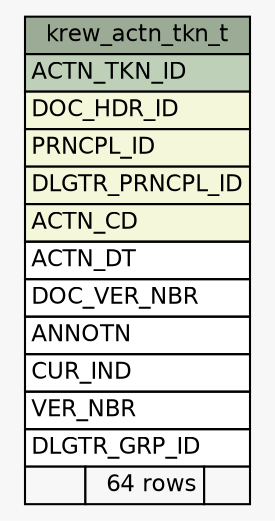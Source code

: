 // dot 2.28.0 on Mac OS X 10.7.2
// SchemaSpy rev 590
digraph "krew_actn_tkn_t" {
  graph [
    rankdir="RL"
    bgcolor="#f7f7f7"
    nodesep="0.18"
    ranksep="0.46"
    fontname="Helvetica"
    fontsize="11"
  ];
  node [
    fontname="Helvetica"
    fontsize="11"
    shape="plaintext"
  ];
  edge [
    arrowsize="0.8"
  ];
  "krew_actn_tkn_t" [
    label=<
    <TABLE BORDER="0" CELLBORDER="1" CELLSPACING="0" BGCOLOR="#ffffff">
      <TR><TD COLSPAN="3" BGCOLOR="#9bab96" ALIGN="CENTER">krew_actn_tkn_t</TD></TR>
      <TR><TD PORT="ACTN_TKN_ID" COLSPAN="3" BGCOLOR="#bed1b8" ALIGN="LEFT">ACTN_TKN_ID</TD></TR>
      <TR><TD PORT="DOC_HDR_ID" COLSPAN="3" BGCOLOR="#f4f7da" ALIGN="LEFT">DOC_HDR_ID</TD></TR>
      <TR><TD PORT="PRNCPL_ID" COLSPAN="3" BGCOLOR="#f4f7da" ALIGN="LEFT">PRNCPL_ID</TD></TR>
      <TR><TD PORT="DLGTR_PRNCPL_ID" COLSPAN="3" BGCOLOR="#f4f7da" ALIGN="LEFT">DLGTR_PRNCPL_ID</TD></TR>
      <TR><TD PORT="ACTN_CD" COLSPAN="3" BGCOLOR="#f4f7da" ALIGN="LEFT">ACTN_CD</TD></TR>
      <TR><TD PORT="ACTN_DT" COLSPAN="3" ALIGN="LEFT">ACTN_DT</TD></TR>
      <TR><TD PORT="DOC_VER_NBR" COLSPAN="3" ALIGN="LEFT">DOC_VER_NBR</TD></TR>
      <TR><TD PORT="ANNOTN" COLSPAN="3" ALIGN="LEFT">ANNOTN</TD></TR>
      <TR><TD PORT="CUR_IND" COLSPAN="3" ALIGN="LEFT">CUR_IND</TD></TR>
      <TR><TD PORT="VER_NBR" COLSPAN="3" ALIGN="LEFT">VER_NBR</TD></TR>
      <TR><TD PORT="DLGTR_GRP_ID" COLSPAN="3" ALIGN="LEFT">DLGTR_GRP_ID</TD></TR>
      <TR><TD ALIGN="LEFT" BGCOLOR="#f7f7f7">  </TD><TD ALIGN="RIGHT" BGCOLOR="#f7f7f7">64 rows</TD><TD ALIGN="RIGHT" BGCOLOR="#f7f7f7">  </TD></TR>
    </TABLE>>
    URL="tables/krew_actn_tkn_t.html"
    tooltip="krew_actn_tkn_t"
  ];
}

